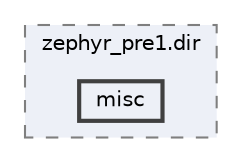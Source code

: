 digraph "build/zephyr/CMakeFiles/zephyr_pre1.dir/misc"
{
 // LATEX_PDF_SIZE
  bgcolor="transparent";
  edge [fontname=Helvetica,fontsize=10,labelfontname=Helvetica,labelfontsize=10];
  node [fontname=Helvetica,fontsize=10,shape=box,height=0.2,width=0.4];
  compound=true
  subgraph clusterdir_b82c14d9511ebeef9b5582404cf27387 {
    graph [ bgcolor="#edf0f7", pencolor="grey50", label="zephyr_pre1.dir", fontname=Helvetica,fontsize=10 style="filled,dashed", URL="dir_b82c14d9511ebeef9b5582404cf27387.html",tooltip=""]
  dir_fd2872c4814de017ac029654f359b808 [label="misc", fillcolor="#edf0f7", color="grey25", style="filled,bold", URL="dir_fd2872c4814de017ac029654f359b808.html",tooltip=""];
  }
}
